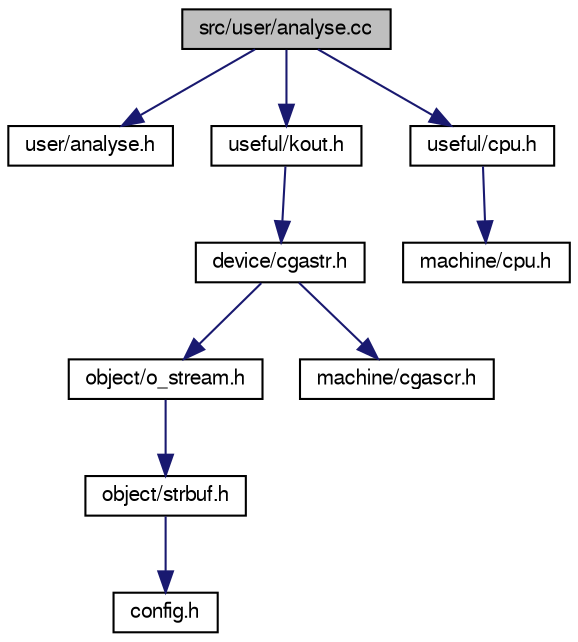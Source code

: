 digraph "src/user/analyse.cc"
{
  bgcolor="transparent";
  edge [fontname="FreeSans",fontsize="10",labelfontname="FreeSans",labelfontsize="10"];
  node [fontname="FreeSans",fontsize="10",shape=record];
  Node1 [label="src/user/analyse.cc",height=0.2,width=0.4,color="black", fillcolor="grey75", style="filled" fontcolor="black"];
  Node1 -> Node2 [color="midnightblue",fontsize="10",style="solid",fontname="FreeSans"];
  Node2 [label="user/analyse.h",height=0.2,width=0.4,color="black",URL="$analyse_8h.html"];
  Node1 -> Node3 [color="midnightblue",fontsize="10",style="solid",fontname="FreeSans"];
  Node3 [label="useful/kout.h",height=0.2,width=0.4,color="black",URL="$kout_8h.html",tooltip="alles notwendige zum nutzen der in main.cc deklarierten globalen Variable kout"];
  Node3 -> Node4 [color="midnightblue",fontsize="10",style="solid",fontname="FreeSans"];
  Node4 [label="device/cgastr.h",height=0.2,width=0.4,color="black",URL="$cgastr_8h.html"];
  Node4 -> Node5 [color="midnightblue",fontsize="10",style="solid",fontname="FreeSans"];
  Node5 [label="object/o_stream.h",height=0.2,width=0.4,color="black",URL="$o__stream_8h.html"];
  Node5 -> Node6 [color="midnightblue",fontsize="10",style="solid",fontname="FreeSans"];
  Node6 [label="object/strbuf.h",height=0.2,width=0.4,color="black",URL="$strbuf_8h.html"];
  Node6 -> Node7 [color="midnightblue",fontsize="10",style="solid",fontname="FreeSans"];
  Node7 [label="config.h",height=0.2,width=0.4,color="black",URL="$config_8h.html",tooltip="verschiedene defines für Einstellungen"];
  Node4 -> Node8 [color="midnightblue",fontsize="10",style="solid",fontname="FreeSans"];
  Node8 [label="machine/cgascr.h",height=0.2,width=0.4,color="black",URL="$cgascr_8h.html"];
  Node1 -> Node9 [color="midnightblue",fontsize="10",style="solid",fontname="FreeSans"];
  Node9 [label="useful/cpu.h",height=0.2,width=0.4,color="black",URL="$useful_2cpu_8h.html",tooltip="alles notwendige zum nutzen der in main.cc deklarierten globalen Variable cpu"];
  Node9 -> Node10 [color="midnightblue",fontsize="10",style="solid",fontname="FreeSans"];
  Node10 [label="machine/cpu.h",height=0.2,width=0.4,color="black",URL="$machine_2cpu_8h.html"];
}
